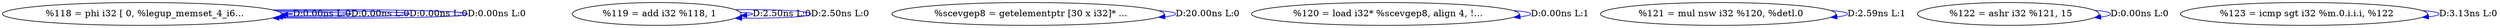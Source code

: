 digraph {
Node0x37f9ca0[label="  %118 = phi i32 [ 0, %legup_memset_4_i6..."];
Node0x37f9ca0 -> Node0x37f9ca0[label="D:0.00ns L:0",color=blue];
Node0x37f9ca0 -> Node0x37f9ca0[label="D:0.00ns L:0",color=blue];
Node0x37f9ca0 -> Node0x37f9ca0[label="D:0.00ns L:0",color=blue];
Node0x37f9ca0 -> Node0x37f9ca0[label="D:0.00ns L:0",color=blue];
Node0x37f9d80[label="  %119 = add i32 %118, 1"];
Node0x37f9d80 -> Node0x37f9d80[label="D:2.50ns L:0",color=blue];
Node0x37f9d80 -> Node0x37f9d80[label="D:2.50ns L:0",color=blue];
Node0x37f9e60[label="  %scevgep8 = getelementptr [30 x i32]* ..."];
Node0x37f9e60 -> Node0x37f9e60[label="D:20.00ns L:0",color=blue];
Node0x37f9f40[label="  %120 = load i32* %scevgep8, align 4, !..."];
Node0x37f9f40 -> Node0x37f9f40[label="D:0.00ns L:1",color=blue];
Node0x37fa020[label="  %121 = mul nsw i32 %120, %detl.0"];
Node0x37fa020 -> Node0x37fa020[label="D:2.59ns L:1",color=blue];
Node0x37fa140[label="  %122 = ashr i32 %121, 15"];
Node0x37fa140 -> Node0x37fa140[label="D:0.00ns L:0",color=blue];
Node0x37fa220[label="  %123 = icmp sgt i32 %m.0.i.i.i, %122"];
Node0x37fa220 -> Node0x37fa220[label="D:3.13ns L:0",color=blue];
}
